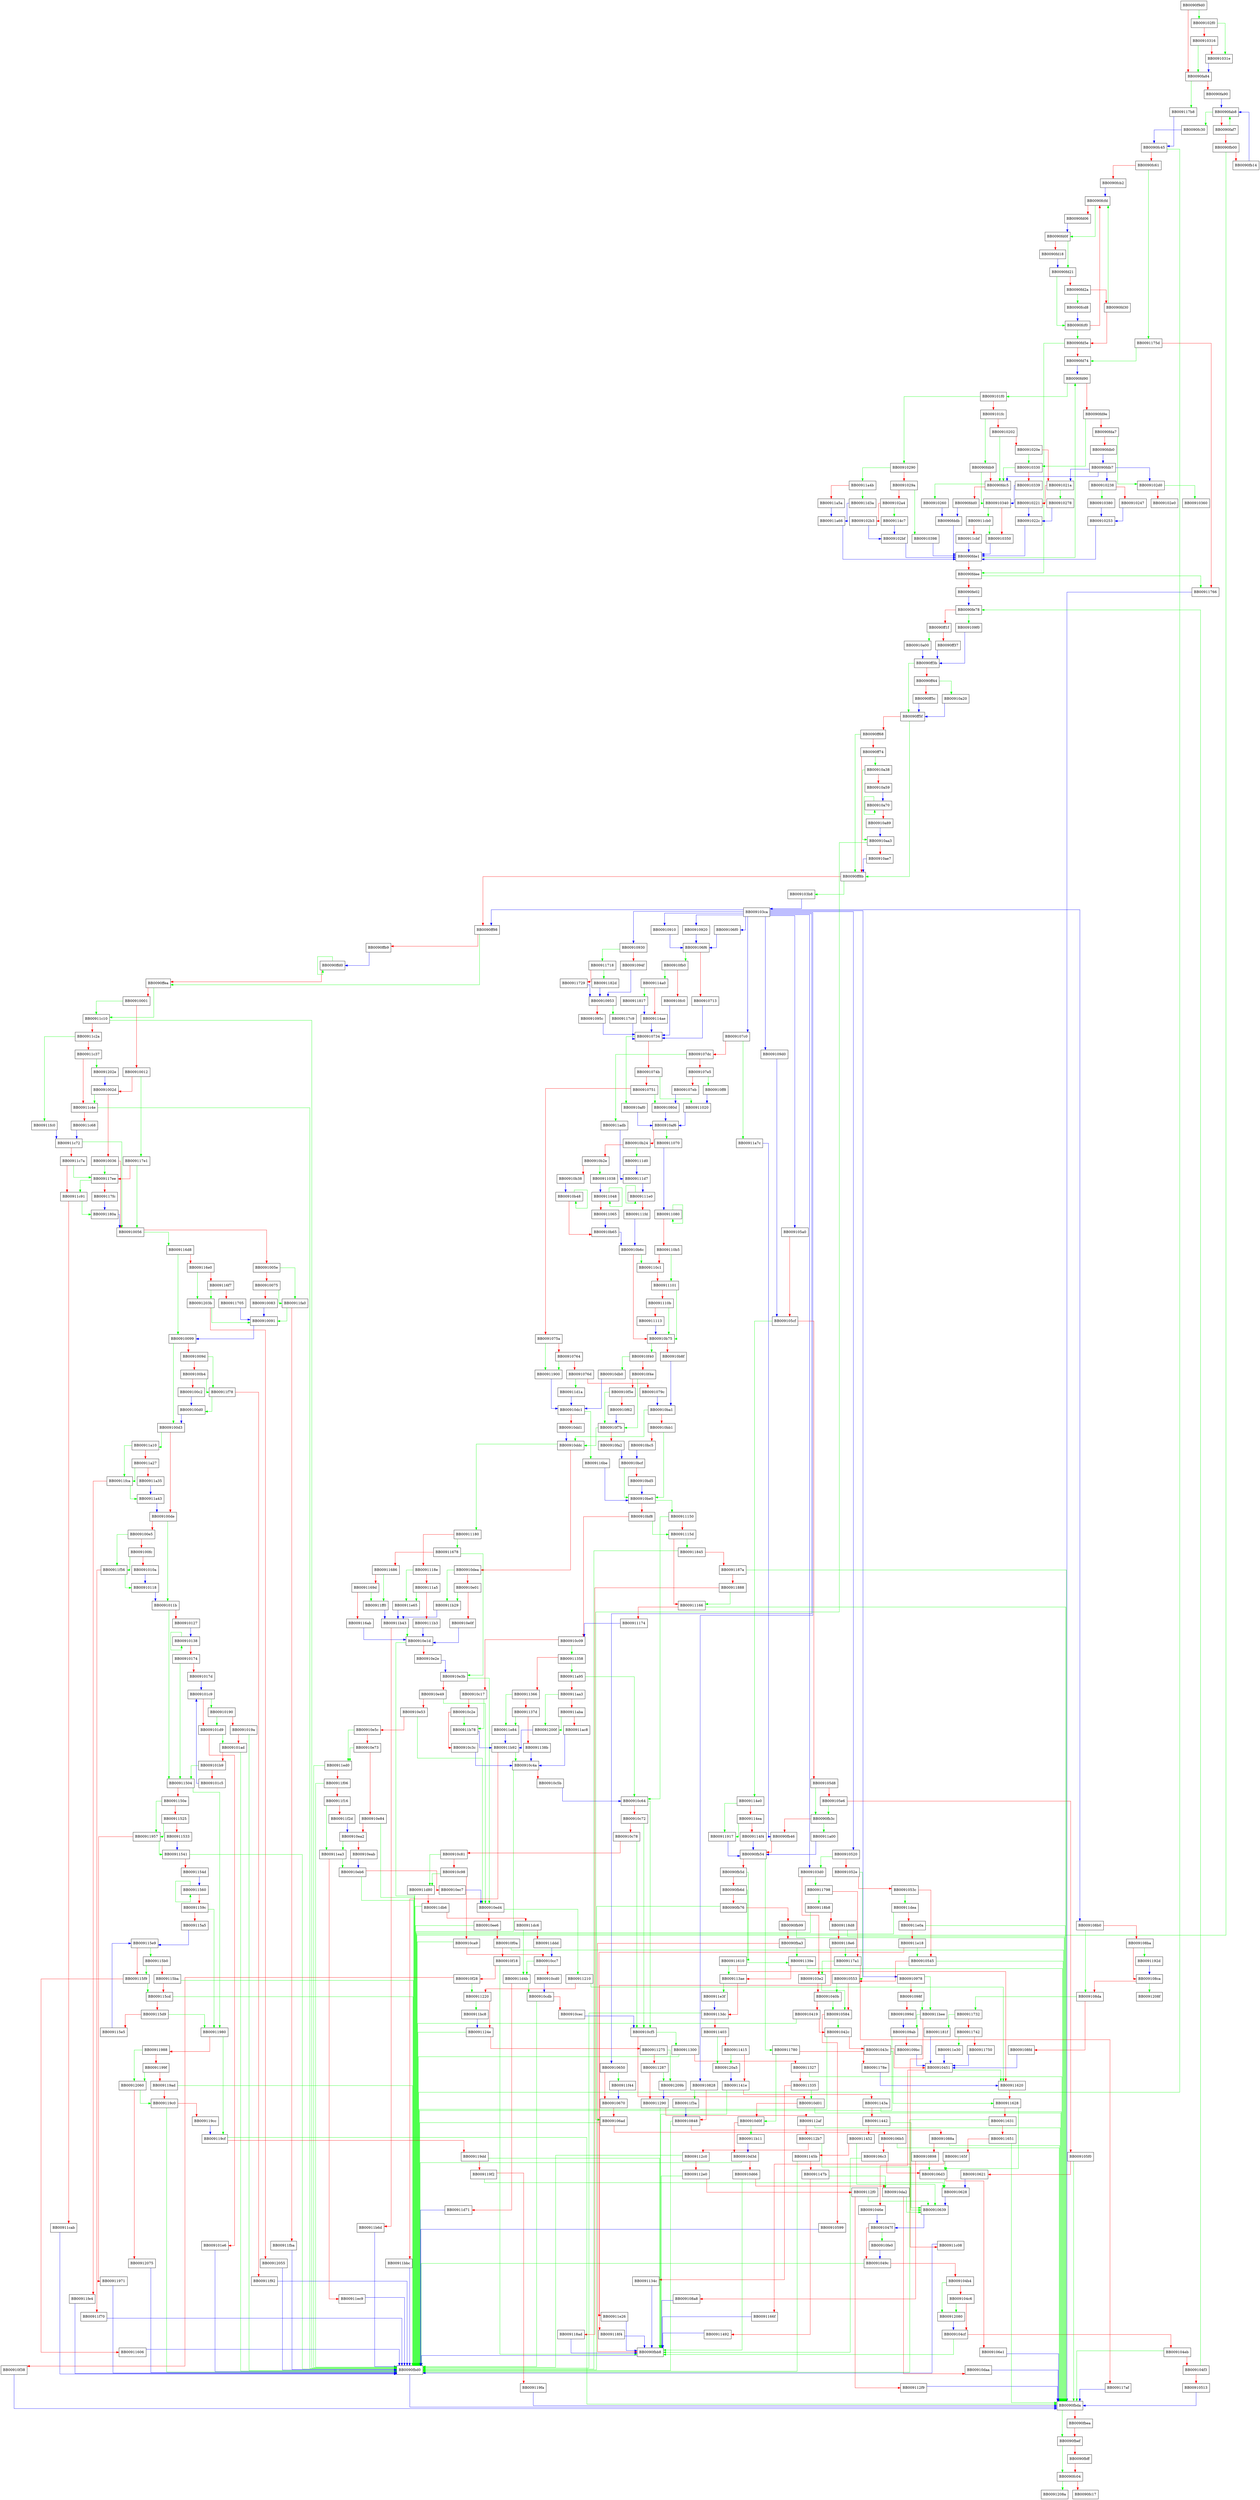 digraph printf_positional {
  node [shape="box"];
  graph [splines=ortho];
  BB0090f9d0 -> BB009102f0 [color="green"];
  BB0090f9d0 -> BB0090fa84 [color="red"];
  BB0090fa84 -> BB009117b8 [color="green"];
  BB0090fa84 -> BB0090fa90 [color="red"];
  BB0090fa90 -> BB0090fab8 [color="blue"];
  BB0090fab8 -> BB0090fc30 [color="green"];
  BB0090fab8 -> BB0090faf7 [color="red"];
  BB0090faf7 -> BB0090fab8 [color="green"];
  BB0090faf7 -> BB0090fb00 [color="red"];
  BB0090fb00 -> BB0090fbd0 [color="green"];
  BB0090fb00 -> BB0090fb14 [color="red"];
  BB0090fb14 -> BB0090fab8 [color="blue"];
  BB0090fb3c -> BB00911a00 [color="green"];
  BB0090fb3c -> BB0090fb46 [color="red"];
  BB0090fb46 -> BB0090fb54 [color="red"];
  BB0090fb54 -> BB00911780 [color="green"];
  BB0090fb54 -> BB0090fb5d [color="red"];
  BB0090fb5d -> BB00911610 [color="green"];
  BB0090fb5d -> BB0090fb6d [color="red"];
  BB0090fb6d -> BB0091139e [color="green"];
  BB0090fb6d -> BB0090fb76 [color="red"];
  BB0090fb76 -> BB0090fbd0 [color="green"];
  BB0090fb76 -> BB0090fb99 [color="red"];
  BB0090fb99 -> BB0090fbda [color="green"];
  BB0090fb99 -> BB0090fba3 [color="red"];
  BB0090fba3 -> BB0091139e [color="green"];
  BB0090fba3 -> BB0090fbb8 [color="red"];
  BB0090fbb8 -> BB0090fbd0 [color="blue"];
  BB0090fbd0 -> BB0090fbda [color="blue"];
  BB0090fbda -> BB0090fbef [color="green"];
  BB0090fbda -> BB0090fbea [color="red"];
  BB0090fbea -> BB0090fbef [color="red"];
  BB0090fbef -> BB0090fc04 [color="green"];
  BB0090fbef -> BB0090fbff [color="red"];
  BB0090fbff -> BB0090fc04 [color="red"];
  BB0090fc04 -> BB0091208a [color="green"];
  BB0090fc04 -> BB0090fc17 [color="red"];
  BB0090fc30 -> BB0090fc45 [color="blue"];
  BB0090fc45 -> BB0090fbd0 [color="green"];
  BB0090fc45 -> BB0090fc61 [color="red"];
  BB0090fc61 -> BB0091175d [color="green"];
  BB0090fc61 -> BB0090fcb2 [color="red"];
  BB0090fcb2 -> BB0090fcfd [color="blue"];
  BB0090fcd8 -> BB0090fcf0 [color="blue"];
  BB0090fcf0 -> BB0090fd5e [color="green"];
  BB0090fcf0 -> BB0090fcfd [color="red"];
  BB0090fcfd -> BB0090fd0f [color="green"];
  BB0090fcfd -> BB0090fd06 [color="red"];
  BB0090fd06 -> BB0090fd0f [color="blue"];
  BB0090fd0f -> BB0090fd21 [color="green"];
  BB0090fd0f -> BB0090fd18 [color="red"];
  BB0090fd18 -> BB0090fd21 [color="blue"];
  BB0090fd21 -> BB0090fcf0 [color="green"];
  BB0090fd21 -> BB0090fd2a [color="red"];
  BB0090fd2a -> BB0090fcd8 [color="green"];
  BB0090fd2a -> BB0090fd30 [color="red"];
  BB0090fd30 -> BB0090fcfd [color="green"];
  BB0090fd30 -> BB0090fd5e [color="red"];
  BB0090fd5e -> BB0090fdee [color="green"];
  BB0090fd5e -> BB0090fd74 [color="red"];
  BB0090fd74 -> BB0090fd90 [color="blue"];
  BB0090fd90 -> BB009101f0 [color="green"];
  BB0090fd90 -> BB0090fd9e [color="red"];
  BB0090fd9e -> BB00910330 [color="green"];
  BB0090fd9e -> BB0090fda7 [color="red"];
  BB0090fda7 -> BB009102d0 [color="green"];
  BB0090fda7 -> BB0090fdb0 [color="red"];
  BB0090fdb0 -> BB0090fdb7 [color="blue"];
  BB0090fdb7 -> BB0091021a [color="blue"];
  BB0090fdb7 -> BB0090fdc5 [color="blue"];
  BB0090fdb7 -> BB00910238 [color="blue"];
  BB0090fdb7 -> BB009102d0 [color="blue"];
  BB0090fdb9 -> BB00910340 [color="green"];
  BB0090fdb9 -> BB0090fdc5 [color="red"];
  BB0090fdc5 -> BB00910260 [color="green"];
  BB0090fdc5 -> BB0090fdd0 [color="red"];
  BB0090fdd0 -> BB0090fddb [color="blue"];
  BB0090fddb -> BB0090fde1 [color="blue"];
  BB0090fde1 -> BB0090fd90 [color="green"];
  BB0090fde1 -> BB0090fdee [color="red"];
  BB0090fdee -> BB00911766 [color="green"];
  BB0090fdee -> BB0090fe02 [color="red"];
  BB0090fe02 -> BB0090fe78 [color="blue"];
  BB0090fe78 -> BB009109f0 [color="green"];
  BB0090fe78 -> BB0090ff1f [color="red"];
  BB0090ff1f -> BB00910a00 [color="green"];
  BB0090ff1f -> BB0090ff37 [color="red"];
  BB0090ff37 -> BB0090ff3b [color="blue"];
  BB0090ff3b -> BB0090ff5f [color="green"];
  BB0090ff3b -> BB0090ff44 [color="red"];
  BB0090ff44 -> BB00910a20 [color="green"];
  BB0090ff44 -> BB0090ff5c [color="red"];
  BB0090ff5c -> BB0090ff5f [color="blue"];
  BB0090ff5f -> BB0090ff8b [color="green"];
  BB0090ff5f -> BB0090ff68 [color="red"];
  BB0090ff68 -> BB0090ff8b [color="green"];
  BB0090ff68 -> BB0090ff74 [color="red"];
  BB0090ff74 -> BB00910a38 [color="green"];
  BB0090ff74 -> BB0090ff8b [color="red"];
  BB0090ff8b -> BB009103b8 [color="green"];
  BB0090ff8b -> BB0090ff98 [color="red"];
  BB0090ff98 -> BB0090ffea [color="green"];
  BB0090ff98 -> BB0090ffb9 [color="red"];
  BB0090ffb9 -> BB0090ffd0 [color="blue"];
  BB0090ffd0 -> BB0090ffd0 [color="green"];
  BB0090ffd0 -> BB0090ffea [color="red"];
  BB0090ffea -> BB00911c10 [color="green"];
  BB0090ffea -> BB00910001 [color="red"];
  BB00910001 -> BB00911c10 [color="green"];
  BB00910001 -> BB00910012 [color="red"];
  BB00910012 -> BB009117e1 [color="green"];
  BB00910012 -> BB0091002d [color="red"];
  BB0091002d -> BB00911c4e [color="green"];
  BB0091002d -> BB00910036 [color="red"];
  BB00910036 -> BB009117ee [color="green"];
  BB00910036 -> BB00910056 [color="red"];
  BB00910056 -> BB009116d8 [color="green"];
  BB00910056 -> BB0091005e [color="red"];
  BB0091005e -> BB00911fa0 [color="green"];
  BB0091005e -> BB00910075 [color="red"];
  BB00910075 -> BB00911fa0 [color="green"];
  BB00910075 -> BB00910083 [color="red"];
  BB00910083 -> BB00910091 [color="blue"];
  BB00910091 -> BB00910099 [color="blue"];
  BB00910099 -> BB009100d3 [color="green"];
  BB00910099 -> BB0091009d [color="red"];
  BB0091009d -> BB00911f78 [color="green"];
  BB0091009d -> BB009100b4 [color="red"];
  BB009100b4 -> BB00911f78 [color="green"];
  BB009100b4 -> BB009100c2 [color="red"];
  BB009100c2 -> BB009100d0 [color="blue"];
  BB009100d0 -> BB009100d3 [color="blue"];
  BB009100d3 -> BB00911a10 [color="green"];
  BB009100d3 -> BB009100de [color="red"];
  BB009100de -> BB0091011b [color="green"];
  BB009100de -> BB009100e5 [color="red"];
  BB009100e5 -> BB00911f56 [color="green"];
  BB009100e5 -> BB009100fc [color="red"];
  BB009100fc -> BB00911f56 [color="green"];
  BB009100fc -> BB0091010a [color="red"];
  BB0091010a -> BB00910118 [color="blue"];
  BB00910118 -> BB0091011b [color="blue"];
  BB0091011b -> BB00911504 [color="green"];
  BB0091011b -> BB00910127 [color="red"];
  BB00910127 -> BB00910138 [color="blue"];
  BB00910138 -> BB00910138 [color="green"];
  BB00910138 -> BB00910174 [color="red"];
  BB00910174 -> BB00911504 [color="green"];
  BB00910174 -> BB0091017d [color="red"];
  BB0091017d -> BB009101c9 [color="blue"];
  BB00910190 -> BB009101d9 [color="green"];
  BB00910190 -> BB0091019a [color="red"];
  BB0091019a -> BB0090fbd0 [color="green"];
  BB0091019a -> BB009101ad [color="red"];
  BB009101ad -> BB0090fbd0 [color="green"];
  BB009101ad -> BB009101b9 [color="red"];
  BB009101b9 -> BB00911504 [color="green"];
  BB009101b9 -> BB009101c5 [color="red"];
  BB009101c5 -> BB009101c9 [color="blue"];
  BB009101c9 -> BB00910190 [color="green"];
  BB009101c9 -> BB009101d9 [color="red"];
  BB009101d9 -> BB009101ad [color="green"];
  BB009101d9 -> BB009101e6 [color="red"];
  BB009101e6 -> BB0090fbd0 [color="blue"];
  BB009101f0 -> BB00910290 [color="green"];
  BB009101f0 -> BB009101fc [color="red"];
  BB009101fc -> BB0090fdb9 [color="green"];
  BB009101fc -> BB00910202 [color="red"];
  BB00910202 -> BB0090fdc5 [color="green"];
  BB00910202 -> BB0091020e [color="red"];
  BB0091020e -> BB00910330 [color="green"];
  BB0091020e -> BB0091021a [color="red"];
  BB0091021a -> BB00910278 [color="green"];
  BB0091021a -> BB00910221 [color="red"];
  BB00910221 -> BB0091022c [color="blue"];
  BB0091022c -> BB0090fde1 [color="blue"];
  BB00910238 -> BB00910380 [color="green"];
  BB00910238 -> BB00910247 [color="red"];
  BB00910247 -> BB00910253 [color="blue"];
  BB00910253 -> BB0090fde1 [color="blue"];
  BB00910260 -> BB0090fddb [color="blue"];
  BB00910278 -> BB0091022c [color="blue"];
  BB00910290 -> BB00911a4b [color="green"];
  BB00910290 -> BB0091029a [color="red"];
  BB0091029a -> BB00910398 [color="green"];
  BB0091029a -> BB009102a4 [color="red"];
  BB009102a4 -> BB009114c7 [color="green"];
  BB009102a4 -> BB009102b3 [color="red"];
  BB009102b3 -> BB009102bf [color="blue"];
  BB009102bf -> BB0090fde1 [color="blue"];
  BB009102d0 -> BB00910360 [color="green"];
  BB009102d0 -> BB009102e0 [color="red"];
  BB009102f0 -> BB0091031e [color="green"];
  BB009102f0 -> BB00910316 [color="red"];
  BB00910316 -> BB0090fa84 [color="green"];
  BB00910316 -> BB0091031e [color="red"];
  BB0091031e -> BB0090fa84 [color="blue"];
  BB00910330 -> BB0090fdc5 [color="green"];
  BB00910330 -> BB00910339 [color="red"];
  BB00910339 -> BB00910340 [color="blue"];
  BB00910340 -> BB00911cb0 [color="green"];
  BB00910340 -> BB00910350 [color="red"];
  BB00910350 -> BB0090fde1 [color="blue"];
  BB00910380 -> BB00910253 [color="blue"];
  BB00910398 -> BB0090fde1 [color="blue"];
  BB009103b8 -> BB009103ca [color="blue"];
  BB009103ca -> BB0090ff98 [color="blue"];
  BB009103ca -> BB00910978 [color="blue"];
  BB009103ca -> BB00910828 [color="blue"];
  BB009103ca -> BB009103d0 [color="blue"];
  BB009103ca -> BB00910650 [color="blue"];
  BB009103ca -> BB009109d0 [color="blue"];
  BB009103ca -> BB009106f0 [color="blue"];
  BB009103ca -> BB00910520 [color="blue"];
  BB009103ca -> BB00910930 [color="blue"];
  BB009103ca -> BB009105a0 [color="blue"];
  BB009103ca -> BB009108b0 [color="blue"];
  BB009103ca -> BB00910910 [color="blue"];
  BB009103ca -> BB009107c0 [color="blue"];
  BB009103ca -> BB00910920 [color="blue"];
  BB009103d0 -> BB00911798 [color="green"];
  BB009103d0 -> BB009103e2 [color="red"];
  BB009103e2 -> BB00910584 [color="green"];
  BB009103e2 -> BB0091040b [color="red"];
  BB0091040b -> BB00910584 [color="green"];
  BB0091040b -> BB00910419 [color="red"];
  BB00910419 -> BB0090fbd0 [color="green"];
  BB00910419 -> BB0091042c [color="red"];
  BB0091042c -> BB0090fbd0 [color="green"];
  BB0091042c -> BB0091043c [color="red"];
  BB0091043c -> BB00911628 [color="green"];
  BB0091043c -> BB00910451 [color="red"];
  BB00910451 -> BB00911620 [color="green"];
  BB00910451 -> BB0091046e [color="red"];
  BB0091046e -> BB0091047f [color="blue"];
  BB0091047f -> BB00910fe0 [color="green"];
  BB0091047f -> BB0091049c [color="red"];
  BB0091049c -> BB0090fbd0 [color="green"];
  BB0091049c -> BB009104b4 [color="red"];
  BB009104b4 -> BB00912080 [color="green"];
  BB009104b4 -> BB009104c6 [color="red"];
  BB009104c6 -> BB00912080 [color="green"];
  BB009104c6 -> BB009104cf [color="red"];
  BB009104cf -> BB0090fbb8 [color="green"];
  BB009104cf -> BB009104eb [color="red"];
  BB009104eb -> BB0090fbda [color="green"];
  BB009104eb -> BB009104f3 [color="red"];
  BB009104f3 -> BB0090fe78 [color="green"];
  BB009104f3 -> BB00910513 [color="red"];
  BB00910513 -> BB0090fbda [color="blue"];
  BB00910520 -> BB009103d0 [color="green"];
  BB00910520 -> BB0091052e [color="red"];
  BB0091052e -> BB00910553 [color="green"];
  BB0091052e -> BB0091053c [color="red"];
  BB0091053c -> BB00911dea [color="green"];
  BB0091053c -> BB00910545 [color="red"];
  BB00910545 -> BB0090fbda [color="green"];
  BB00910545 -> BB00910553 [color="red"];
  BB00910553 -> BB0091040b [color="green"];
  BB00910553 -> BB00910584 [color="red"];
  BB00910584 -> BB0091042c [color="green"];
  BB00910584 -> BB00910599 [color="red"];
  BB00910599 -> BB0090fbd0 [color="blue"];
  BB009105a0 -> BB009105cf [color="red"];
  BB009105cf -> BB009114e0 [color="green"];
  BB009105cf -> BB009105d8 [color="red"];
  BB009105d8 -> BB0090fb3c [color="green"];
  BB009105d8 -> BB009105e6 [color="red"];
  BB009105e6 -> BB0090fb3c [color="green"];
  BB009105e6 -> BB009105f0 [color="red"];
  BB009105f0 -> BB0090fbda [color="green"];
  BB009105f0 -> BB00910621 [color="red"];
  BB00910621 -> BB00910628 [color="blue"];
  BB00910628 -> BB00910639 [color="blue"];
  BB00910639 -> BB0091047f [color="blue"];
  BB00910650 -> BB00911f44 [color="green"];
  BB00910650 -> BB00910670 [color="red"];
  BB00910670 -> BB009106ad [color="red"];
  BB009106ad -> BB0090fbd0 [color="green"];
  BB009106ad -> BB009106b5 [color="red"];
  BB009106b5 -> BB0090fbda [color="green"];
  BB009106b5 -> BB009106c3 [color="red"];
  BB009106c3 -> BB0090fbb8 [color="green"];
  BB009106c3 -> BB009106d3 [color="red"];
  BB009106d3 -> BB00910628 [color="green"];
  BB009106d3 -> BB009106e1 [color="red"];
  BB009106e1 -> BB0090fbda [color="blue"];
  BB009106f0 -> BB009106f6 [color="blue"];
  BB009106f6 -> BB00910fb0 [color="green"];
  BB009106f6 -> BB00910713 [color="red"];
  BB00910713 -> BB00910734 [color="blue"];
  BB00910734 -> BB00910af0 [color="green"];
  BB00910734 -> BB0091074b [color="red"];
  BB0091074b -> BB00911020 [color="green"];
  BB0091074b -> BB00910751 [color="red"];
  BB00910751 -> BB0091080d [color="green"];
  BB00910751 -> BB0091075a [color="red"];
  BB0091075a -> BB00911900 [color="green"];
  BB0091075a -> BB00910764 [color="red"];
  BB00910764 -> BB00911900 [color="green"];
  BB00910764 -> BB0091076d [color="red"];
  BB0091076d -> BB00911d1a [color="green"];
  BB0091076d -> BB0091079c [color="red"];
  BB0091079c -> BB00910ba1 [color="blue"];
  BB009107c0 -> BB00911a7c [color="green"];
  BB009107c0 -> BB009107dc [color="red"];
  BB009107dc -> BB00911adb [color="green"];
  BB009107dc -> BB009107e5 [color="red"];
  BB009107e5 -> BB00910ff8 [color="green"];
  BB009107e5 -> BB009107eb [color="red"];
  BB009107eb -> BB0091080d [color="blue"];
  BB0091080d -> BB00910af6 [color="blue"];
  BB00910828 -> BB00911f3a [color="green"];
  BB00910828 -> BB00910848 [color="red"];
  BB00910848 -> BB0090fbd0 [color="green"];
  BB00910848 -> BB0091088a [color="red"];
  BB0091088a -> BB0090fbda [color="green"];
  BB0091088a -> BB00910898 [color="red"];
  BB00910898 -> BB009106d3 [color="green"];
  BB00910898 -> BB009108a8 [color="red"];
  BB009108a8 -> BB0090fbb8 [color="blue"];
  BB009108b0 -> BB009108da [color="green"];
  BB009108b0 -> BB009108ba [color="red"];
  BB009108ba -> BB0091192d [color="green"];
  BB009108ba -> BB009108ca [color="red"];
  BB009108ca -> BB0091208f [color="green"];
  BB009108ca -> BB009108da [color="red"];
  BB009108da -> BB00911732 [color="green"];
  BB009108da -> BB009108fd [color="red"];
  BB009108fd -> BB00910451 [color="blue"];
  BB00910910 -> BB009106f6 [color="blue"];
  BB00910920 -> BB009106f6 [color="blue"];
  BB00910930 -> BB00911718 [color="green"];
  BB00910930 -> BB0091094f [color="red"];
  BB0091094f -> BB00910953 [color="blue"];
  BB00910953 -> BB009117c9 [color="green"];
  BB00910953 -> BB0091095c [color="red"];
  BB0091095c -> BB00910734 [color="blue"];
  BB00910978 -> BB00911bee [color="green"];
  BB00910978 -> BB0091098f [color="red"];
  BB0091098f -> BB00911bee [color="green"];
  BB0091098f -> BB0091099d [color="red"];
  BB0091099d -> BB009109ab [color="blue"];
  BB009109ab -> BB0090fbd0 [color="green"];
  BB009109ab -> BB009109bc [color="red"];
  BB009109bc -> BB00910451 [color="blue"];
  BB009109d0 -> BB009105cf [color="blue"];
  BB009109f0 -> BB0090ff3b [color="blue"];
  BB00910a00 -> BB0090ff3b [color="blue"];
  BB00910a20 -> BB0090ff5f [color="blue"];
  BB00910a38 -> BB00910aa3 [color="green"];
  BB00910a38 -> BB00910a59 [color="red"];
  BB00910a59 -> BB00910a70 [color="blue"];
  BB00910a70 -> BB00910a70 [color="green"];
  BB00910a70 -> BB00910a89 [color="red"];
  BB00910a89 -> BB00910aa3 [color="blue"];
  BB00910aa3 -> BB009106ad [color="green"];
  BB00910aa3 -> BB00910ae7 [color="red"];
  BB00910ae7 -> BB0090ff8b [color="blue"];
  BB00910af0 -> BB00910af6 [color="blue"];
  BB00910af6 -> BB00911070 [color="green"];
  BB00910af6 -> BB00910b24 [color="red"];
  BB00910b24 -> BB009111d0 [color="green"];
  BB00910b24 -> BB00910b2e [color="red"];
  BB00910b2e -> BB00911038 [color="green"];
  BB00910b2e -> BB00910b38 [color="red"];
  BB00910b38 -> BB00910b48 [color="blue"];
  BB00910b48 -> BB00910b48 [color="green"];
  BB00910b48 -> BB00910b65 [color="red"];
  BB00910b65 -> BB00910b6c [color="blue"];
  BB00910b6c -> BB009110c1 [color="green"];
  BB00910b6c -> BB00910b75 [color="red"];
  BB00910b75 -> BB00910f40 [color="green"];
  BB00910b75 -> BB00910b8f [color="red"];
  BB00910b8f -> BB00910ba1 [color="blue"];
  BB00910ba1 -> BB00910ddc [color="green"];
  BB00910ba1 -> BB00910bb1 [color="red"];
  BB00910bb1 -> BB00910be0 [color="green"];
  BB00910bb1 -> BB00910bc5 [color="red"];
  BB00910bc5 -> BB00910bcf [color="blue"];
  BB00910bcf -> BB00910be0 [color="green"];
  BB00910bcf -> BB00910bd5 [color="red"];
  BB00910bd5 -> BB00910be0 [color="blue"];
  BB00910be0 -> BB00911150 [color="green"];
  BB00910be0 -> BB00910bf8 [color="red"];
  BB00910bf8 -> BB0091115d [color="green"];
  BB00910bf8 -> BB00910c09 [color="red"];
  BB00910c09 -> BB00911358 [color="green"];
  BB00910c09 -> BB00910c17 [color="red"];
  BB00910c17 -> BB00911b78 [color="green"];
  BB00910c17 -> BB00910c2e [color="red"];
  BB00910c2e -> BB00911b78 [color="green"];
  BB00910c2e -> BB00910c3c [color="red"];
  BB00910c3c -> BB00910c4a [color="blue"];
  BB00910c4a -> BB0090fbd0 [color="green"];
  BB00910c4a -> BB00910c5b [color="red"];
  BB00910c5b -> BB00910c64 [color="blue"];
  BB00910c64 -> BB00910cf5 [color="green"];
  BB00910c64 -> BB00910c72 [color="red"];
  BB00910c72 -> BB00910cf5 [color="green"];
  BB00910c72 -> BB00910c78 [color="red"];
  BB00910c78 -> BB00910cf5 [color="green"];
  BB00910c78 -> BB00910c81 [color="red"];
  BB00910c81 -> BB00911d80 [color="green"];
  BB00910c81 -> BB00910c98 [color="red"];
  BB00910c98 -> BB00911d80 [color="green"];
  BB00910c98 -> BB00910ca9 [color="red"];
  BB00910ca9 -> BB0090fbd0 [color="green"];
  BB00910ca9 -> BB00910cc7 [color="red"];
  BB00910cc7 -> BB00911d4b [color="green"];
  BB00910cc7 -> BB00910cd0 [color="red"];
  BB00910cd0 -> BB00910cdb [color="blue"];
  BB00910cdb -> BB0090fbd0 [color="green"];
  BB00910cdb -> BB00910cec [color="red"];
  BB00910cec -> BB00910cf5 [color="blue"];
  BB00910cf5 -> BB00911300 [color="green"];
  BB00910cf5 -> BB00910d01 [color="red"];
  BB00910d01 -> BB0090fbda [color="green"];
  BB00910d01 -> BB00910d0f [color="red"];
  BB00910d0f -> BB00911b11 [color="green"];
  BB00910d0f -> BB00910d3d [color="red"];
  BB00910d3d -> BB0090fbd0 [color="green"];
  BB00910d3d -> BB00910d66 [color="red"];
  BB00910d66 -> BB0090fbb8 [color="green"];
  BB00910d66 -> BB00910da2 [color="red"];
  BB00910da2 -> BB00910639 [color="green"];
  BB00910da2 -> BB00910daa [color="red"];
  BB00910daa -> BB0090fbda [color="blue"];
  BB00910db0 -> BB00910dc1 [color="blue"];
  BB00910dc1 -> BB009116be [color="green"];
  BB00910dc1 -> BB00910dd1 [color="red"];
  BB00910dd1 -> BB00910ddc [color="blue"];
  BB00910ddc -> BB00911180 [color="green"];
  BB00910ddc -> BB00910dea [color="red"];
  BB00910dea -> BB00911b29 [color="green"];
  BB00910dea -> BB00910e01 [color="red"];
  BB00910e01 -> BB00911b29 [color="green"];
  BB00910e01 -> BB00910e0f [color="red"];
  BB00910e0f -> BB00910e1d [color="blue"];
  BB00910e1d -> BB0090fbd0 [color="green"];
  BB00910e1d -> BB00910e2e [color="red"];
  BB00910e2e -> BB00910e3b [color="blue"];
  BB00910e3b -> BB00910ed4 [color="green"];
  BB00910e3b -> BB00910e49 [color="red"];
  BB00910e49 -> BB00910ed4 [color="green"];
  BB00910e49 -> BB00910e53 [color="red"];
  BB00910e53 -> BB00910ed4 [color="green"];
  BB00910e53 -> BB00910e5c [color="red"];
  BB00910e5c -> BB00911ed0 [color="green"];
  BB00910e5c -> BB00910e73 [color="red"];
  BB00910e73 -> BB00911ed0 [color="green"];
  BB00910e73 -> BB00910e84 [color="red"];
  BB00910e84 -> BB0090fbd0 [color="green"];
  BB00910e84 -> BB00910ea2 [color="red"];
  BB00910ea2 -> BB00911ea3 [color="green"];
  BB00910ea2 -> BB00910eab [color="red"];
  BB00910eab -> BB00910eb6 [color="blue"];
  BB00910eb6 -> BB0090fbd0 [color="green"];
  BB00910eb6 -> BB00910ec7 [color="red"];
  BB00910ec7 -> BB00910ed4 [color="blue"];
  BB00910ed4 -> BB00911210 [color="green"];
  BB00910ed4 -> BB00910ee6 [color="red"];
  BB00910ee6 -> BB0090fbd0 [color="green"];
  BB00910ee6 -> BB00910f0a [color="red"];
  BB00910f0a -> BB0090fbda [color="green"];
  BB00910f0a -> BB00910f18 [color="red"];
  BB00910f18 -> BB0090fbb8 [color="green"];
  BB00910f18 -> BB00910f28 [color="red"];
  BB00910f28 -> BB00911220 [color="green"];
  BB00910f28 -> BB00910f38 [color="red"];
  BB00910f38 -> BB0090fbda [color="blue"];
  BB00910f40 -> BB00910db0 [color="green"];
  BB00910f40 -> BB00910f4e [color="red"];
  BB00910f4e -> BB00910f7b [color="green"];
  BB00910f4e -> BB00910f5e [color="red"];
  BB00910f5e -> BB00910f7b [color="green"];
  BB00910f5e -> BB00910f62 [color="red"];
  BB00910f62 -> BB00910f7b [color="blue"];
  BB00910f7b -> BB00910ddc [color="green"];
  BB00910f7b -> BB00910fa2 [color="red"];
  BB00910fa2 -> BB00910bcf [color="blue"];
  BB00910fb0 -> BB009114a0 [color="green"];
  BB00910fb0 -> BB00910fc0 [color="red"];
  BB00910fc0 -> BB00910734 [color="blue"];
  BB00910fe0 -> BB0091049c [color="blue"];
  BB00910ff8 -> BB00911020 [color="blue"];
  BB00911020 -> BB00910af6 [color="blue"];
  BB00911038 -> BB00911048 [color="blue"];
  BB00911048 -> BB00911048 [color="green"];
  BB00911048 -> BB00911065 [color="red"];
  BB00911065 -> BB00910b65 [color="blue"];
  BB00911070 -> BB00911080 [color="blue"];
  BB00911080 -> BB00911080 [color="green"];
  BB00911080 -> BB009110b5 [color="red"];
  BB009110b5 -> BB00911101 [color="green"];
  BB009110b5 -> BB009110c1 [color="red"];
  BB009110c1 -> BB00911101 [color="red"];
  BB00911101 -> BB00910b75 [color="green"];
  BB00911101 -> BB0091110b [color="red"];
  BB0091110b -> BB00910b75 [color="green"];
  BB0091110b -> BB00911113 [color="red"];
  BB00911113 -> BB00910b75 [color="blue"];
  BB00911150 -> BB00910c64 [color="green"];
  BB00911150 -> BB0091115d [color="red"];
  BB0091115d -> BB00911845 [color="green"];
  BB0091115d -> BB00911166 [color="red"];
  BB00911166 -> BB0090fbda [color="green"];
  BB00911166 -> BB00911174 [color="red"];
  BB00911174 -> BB00910c09 [color="blue"];
  BB00911180 -> BB00911678 [color="green"];
  BB00911180 -> BB0091118e [color="red"];
  BB0091118e -> BB00911e65 [color="green"];
  BB0091118e -> BB009111a5 [color="red"];
  BB009111a5 -> BB00911e65 [color="green"];
  BB009111a5 -> BB009111b3 [color="red"];
  BB009111b3 -> BB00910e1d [color="blue"];
  BB009111d0 -> BB009111d7 [color="blue"];
  BB009111d7 -> BB009111e0 [color="blue"];
  BB009111e0 -> BB009111e0 [color="green"];
  BB009111e0 -> BB009111fd [color="red"];
  BB009111fd -> BB00910b6c [color="blue"];
  BB00911210 -> BB00911620 [color="green"];
  BB00911210 -> BB00911220 [color="red"];
  BB00911220 -> BB00911bc8 [color="green"];
  BB00911220 -> BB0091124e [color="red"];
  BB0091124e -> BB0090fbd0 [color="green"];
  BB0091124e -> BB00911275 [color="red"];
  BB00911275 -> BB0091209b [color="green"];
  BB00911275 -> BB00911287 [color="red"];
  BB00911287 -> BB0091209b [color="green"];
  BB00911287 -> BB00911290 [color="red"];
  BB00911290 -> BB0090fbb8 [color="green"];
  BB00911290 -> BB009112af [color="red"];
  BB009112af -> BB0090fbda [color="green"];
  BB009112af -> BB009112b7 [color="red"];
  BB009112b7 -> BB00910639 [color="green"];
  BB009112b7 -> BB009112c0 [color="red"];
  BB009112c0 -> BB0090fbd0 [color="green"];
  BB009112c0 -> BB009112e0 [color="red"];
  BB009112e0 -> BB0090fbb8 [color="green"];
  BB009112e0 -> BB009112f0 [color="red"];
  BB009112f0 -> BB00910639 [color="green"];
  BB009112f0 -> BB009112f9 [color="red"];
  BB009112f9 -> BB0090fbda [color="blue"];
  BB00911300 -> BB0090fbd0 [color="green"];
  BB00911300 -> BB00911327 [color="red"];
  BB00911327 -> BB0090fbda [color="green"];
  BB00911327 -> BB00911335 [color="red"];
  BB00911335 -> BB00910d01 [color="green"];
  BB00911335 -> BB0091134c [color="red"];
  BB0091134c -> BB0090fbb8 [color="blue"];
  BB00911358 -> BB00911a95 [color="green"];
  BB00911358 -> BB00911366 [color="red"];
  BB00911366 -> BB00911e84 [color="green"];
  BB00911366 -> BB0091137d [color="red"];
  BB0091137d -> BB00911e84 [color="green"];
  BB0091137d -> BB0091138b [color="red"];
  BB0091138b -> BB00910c4a [color="blue"];
  BB0091139e -> BB0090fbda [color="green"];
  BB0091139e -> BB009113ae [color="red"];
  BB009113ae -> BB00911e3f [color="green"];
  BB009113ae -> BB009113dc [color="red"];
  BB009113dc -> BB0090fbd0 [color="green"];
  BB009113dc -> BB00911403 [color="red"];
  BB00911403 -> BB009120a5 [color="green"];
  BB00911403 -> BB00911415 [color="red"];
  BB00911415 -> BB009120a5 [color="green"];
  BB00911415 -> BB0091141e [color="red"];
  BB0091141e -> BB0090fbb8 [color="green"];
  BB0091141e -> BB0091143a [color="red"];
  BB0091143a -> BB0090fbda [color="green"];
  BB0091143a -> BB00911442 [color="red"];
  BB00911442 -> BB00910639 [color="green"];
  BB00911442 -> BB00911452 [color="red"];
  BB00911452 -> BB00910639 [color="green"];
  BB00911452 -> BB0091145b [color="red"];
  BB0091145b -> BB0090fbd0 [color="green"];
  BB0091145b -> BB0091147b [color="red"];
  BB0091147b -> BB00910da2 [color="green"];
  BB0091147b -> BB00911492 [color="red"];
  BB00911492 -> BB0090fbb8 [color="blue"];
  BB009114a0 -> BB00911817 [color="green"];
  BB009114a0 -> BB009114ae [color="red"];
  BB009114ae -> BB00910734 [color="blue"];
  BB009114c7 -> BB009102bf [color="blue"];
  BB009114e0 -> BB00911917 [color="green"];
  BB009114e0 -> BB009114ea [color="red"];
  BB009114ea -> BB00911917 [color="green"];
  BB009114ea -> BB009114f4 [color="red"];
  BB009114f4 -> BB0090fb54 [color="blue"];
  BB00911504 -> BB00911980 [color="green"];
  BB00911504 -> BB0091150e [color="red"];
  BB0091150e -> BB00911957 [color="green"];
  BB0091150e -> BB00911525 [color="red"];
  BB00911525 -> BB00911957 [color="green"];
  BB00911525 -> BB00911533 [color="red"];
  BB00911533 -> BB00911541 [color="blue"];
  BB00911541 -> BB0090fbd0 [color="green"];
  BB00911541 -> BB0091154d [color="red"];
  BB0091154d -> BB00911560 [color="blue"];
  BB00911560 -> BB00911560 [color="green"];
  BB00911560 -> BB0091159c [color="red"];
  BB0091159c -> BB00911980 [color="green"];
  BB0091159c -> BB009115a5 [color="red"];
  BB009115a5 -> BB009115e9 [color="blue"];
  BB009115b0 -> BB009115f9 [color="green"];
  BB009115b0 -> BB009115ba [color="red"];
  BB009115ba -> BB0090fbd0 [color="green"];
  BB009115ba -> BB009115cd [color="red"];
  BB009115cd -> BB0090fbd0 [color="green"];
  BB009115cd -> BB009115d9 [color="red"];
  BB009115d9 -> BB00911980 [color="green"];
  BB009115d9 -> BB009115e5 [color="red"];
  BB009115e5 -> BB009115e9 [color="blue"];
  BB009115e9 -> BB009115b0 [color="green"];
  BB009115e9 -> BB009115f9 [color="red"];
  BB009115f9 -> BB009115cd [color="green"];
  BB009115f9 -> BB00911606 [color="red"];
  BB00911606 -> BB0090fbd0 [color="blue"];
  BB00911610 -> BB009113ae [color="green"];
  BB00911610 -> BB00911620 [color="red"];
  BB00911620 -> BB00911628 [color="red"];
  BB00911628 -> BB009106d3 [color="green"];
  BB00911628 -> BB00911631 [color="red"];
  BB00911631 -> BB0090fbd0 [color="green"];
  BB00911631 -> BB00911651 [color="red"];
  BB00911651 -> BB0090fbda [color="green"];
  BB00911651 -> BB0091165f [color="red"];
  BB0091165f -> BB009106d3 [color="green"];
  BB0091165f -> BB0091166f [color="red"];
  BB0091166f -> BB0090fbb8 [color="blue"];
  BB00911678 -> BB00910e3b [color="green"];
  BB00911678 -> BB00911686 [color="red"];
  BB00911686 -> BB00911ff0 [color="green"];
  BB00911686 -> BB0091169d [color="red"];
  BB0091169d -> BB00911ff0 [color="green"];
  BB0091169d -> BB009116ab [color="red"];
  BB009116ab -> BB00910e1d [color="blue"];
  BB009116be -> BB00910be0 [color="blue"];
  BB009116d8 -> BB00910099 [color="green"];
  BB009116d8 -> BB009116e0 [color="red"];
  BB009116e0 -> BB0091203b [color="green"];
  BB009116e0 -> BB009116f7 [color="red"];
  BB009116f7 -> BB0091203b [color="green"];
  BB009116f7 -> BB00911705 [color="red"];
  BB00911705 -> BB00910091 [color="blue"];
  BB00911718 -> BB0091182d [color="green"];
  BB00911718 -> BB00911729 [color="red"];
  BB00911729 -> BB00910953 [color="blue"];
  BB00911732 -> BB0091181f [color="green"];
  BB00911732 -> BB00911742 [color="red"];
  BB00911742 -> BB00911e30 [color="green"];
  BB00911742 -> BB00911750 [color="red"];
  BB00911750 -> BB00910451 [color="blue"];
  BB0091175d -> BB0090fd74 [color="green"];
  BB0091175d -> BB00911766 [color="red"];
  BB00911766 -> BB0090fbda [color="blue"];
  BB00911780 -> BB00910d0f [color="green"];
  BB00911780 -> BB0091178e [color="red"];
  BB0091178e -> BB00911620 [color="blue"];
  BB00911798 -> BB009118b8 [color="green"];
  BB00911798 -> BB009117a1 [color="red"];
  BB009117a1 -> BB009103e2 [color="green"];
  BB009117a1 -> BB009117af [color="red"];
  BB009117af -> BB0090fbda [color="blue"];
  BB009117b8 -> BB0090fc45 [color="blue"];
  BB009117c9 -> BB00910734 [color="blue"];
  BB009117e1 -> BB00910056 [color="green"];
  BB009117e1 -> BB009117ee [color="red"];
  BB009117ee -> BB00911c91 [color="green"];
  BB009117ee -> BB009117fc [color="red"];
  BB009117fc -> BB0091180a [color="blue"];
  BB0091180a -> BB00910056 [color="blue"];
  BB00911817 -> BB009114ae [color="blue"];
  BB0091181f -> BB00910451 [color="blue"];
  BB0091182d -> BB00910953 [color="blue"];
  BB00911845 -> BB0090fbd0 [color="green"];
  BB00911845 -> BB0091187a [color="red"];
  BB0091187a -> BB0090fbda [color="green"];
  BB0091187a -> BB00911888 [color="red"];
  BB00911888 -> BB00911166 [color="green"];
  BB00911888 -> BB009118ad [color="red"];
  BB009118ad -> BB0090fbb8 [color="blue"];
  BB009118b8 -> BB0090fbd0 [color="green"];
  BB009118b8 -> BB009118d8 [color="red"];
  BB009118d8 -> BB0090fbda [color="green"];
  BB009118d8 -> BB009118e6 [color="red"];
  BB009118e6 -> BB009117a1 [color="green"];
  BB009118e6 -> BB009118f4 [color="red"];
  BB009118f4 -> BB0090fbb8 [color="blue"];
  BB00911900 -> BB00910dc1 [color="blue"];
  BB00911917 -> BB0090fb54 [color="blue"];
  BB0091192d -> BB009108ca [color="blue"];
  BB00911957 -> BB00911541 [color="green"];
  BB00911957 -> BB00911971 [color="red"];
  BB00911971 -> BB0090fbd0 [color="blue"];
  BB00911980 -> BB009119cf [color="green"];
  BB00911980 -> BB00911988 [color="red"];
  BB00911988 -> BB00912060 [color="green"];
  BB00911988 -> BB0091199f [color="red"];
  BB0091199f -> BB00912060 [color="green"];
  BB0091199f -> BB009119ad [color="red"];
  BB009119ad -> BB0090fbd0 [color="green"];
  BB009119ad -> BB009119c0 [color="red"];
  BB009119c0 -> BB0090fbd0 [color="green"];
  BB009119c0 -> BB009119cc [color="red"];
  BB009119cc -> BB009119cf [color="blue"];
  BB009119cf -> BB0090fbda [color="green"];
  BB009119cf -> BB009119dd [color="red"];
  BB009119dd -> BB0090fbb8 [color="green"];
  BB009119dd -> BB009119f2 [color="red"];
  BB009119f2 -> BB00910628 [color="green"];
  BB009119f2 -> BB009119fa [color="red"];
  BB009119fa -> BB0090fbda [color="blue"];
  BB00911a00 -> BB0090fb54 [color="blue"];
  BB00911a10 -> BB00911fca [color="green"];
  BB00911a10 -> BB00911a27 [color="red"];
  BB00911a27 -> BB00911fca [color="green"];
  BB00911a27 -> BB00911a35 [color="red"];
  BB00911a35 -> BB00911a43 [color="blue"];
  BB00911a43 -> BB009100de [color="blue"];
  BB00911a4b -> BB00911d3a [color="green"];
  BB00911a4b -> BB00911a5a [color="red"];
  BB00911a5a -> BB00911a66 [color="blue"];
  BB00911a66 -> BB0090fde1 [color="blue"];
  BB00911a7c -> BB0090fb46 [color="blue"];
  BB00911a95 -> BB00910c64 [color="green"];
  BB00911a95 -> BB00911aa3 [color="red"];
  BB00911aa3 -> BB0091200f [color="green"];
  BB00911aa3 -> BB00911aba [color="red"];
  BB00911aba -> BB0091200f [color="green"];
  BB00911aba -> BB00911ac8 [color="red"];
  BB00911ac8 -> BB00910c4a [color="blue"];
  BB00911adb -> BB009111d7 [color="blue"];
  BB00911b11 -> BB00910d3d [color="blue"];
  BB00911b29 -> BB00911b43 [color="blue"];
  BB00911b43 -> BB00910e1d [color="green"];
  BB00911b43 -> BB00911b6d [color="red"];
  BB00911b6d -> BB0090fbd0 [color="blue"];
  BB00911b78 -> BB00911b92 [color="blue"];
  BB00911b92 -> BB00910c4a [color="green"];
  BB00911b92 -> BB00911bbc [color="red"];
  BB00911bbc -> BB0090fbd0 [color="blue"];
  BB00911bc8 -> BB0091124e [color="blue"];
  BB00911bee -> BB009109ab [color="green"];
  BB00911bee -> BB00911c08 [color="red"];
  BB00911c08 -> BB0090fbd0 [color="blue"];
  BB00911c10 -> BB0090fbd0 [color="green"];
  BB00911c10 -> BB00911c2a [color="red"];
  BB00911c2a -> BB00911fc0 [color="green"];
  BB00911c2a -> BB00911c37 [color="red"];
  BB00911c37 -> BB0091202e [color="green"];
  BB00911c37 -> BB00911c4e [color="red"];
  BB00911c4e -> BB0090fbd0 [color="green"];
  BB00911c4e -> BB00911c68 [color="red"];
  BB00911c68 -> BB00911c72 [color="blue"];
  BB00911c72 -> BB00910056 [color="green"];
  BB00911c72 -> BB00911c7a [color="red"];
  BB00911c7a -> BB009117ee [color="green"];
  BB00911c7a -> BB00911c91 [color="red"];
  BB00911c91 -> BB0091180a [color="green"];
  BB00911c91 -> BB00911cab [color="red"];
  BB00911cab -> BB0090fbd0 [color="blue"];
  BB00911cb0 -> BB00910350 [color="green"];
  BB00911cb0 -> BB00911cbf [color="red"];
  BB00911cbf -> BB0090fde1 [color="blue"];
  BB00911d1a -> BB00910dc1 [color="blue"];
  BB00911d3a -> BB00911a66 [color="blue"];
  BB00911d4b -> BB00910cdb [color="green"];
  BB00911d4b -> BB00911d71 [color="red"];
  BB00911d71 -> BB0090fbd0 [color="blue"];
  BB00911d80 -> BB0090fbd0 [color="green"];
  BB00911d80 -> BB00911db6 [color="red"];
  BB00911db6 -> BB0090fbd0 [color="green"];
  BB00911db6 -> BB00911dc6 [color="red"];
  BB00911dc6 -> BB00911d4b [color="green"];
  BB00911dc6 -> BB00911ddd [color="red"];
  BB00911ddd -> BB00910cc7 [color="blue"];
  BB00911dea -> BB0090fbd0 [color="green"];
  BB00911dea -> BB00911e0a [color="red"];
  BB00911e0a -> BB0090fbda [color="green"];
  BB00911e0a -> BB00911e18 [color="red"];
  BB00911e18 -> BB00910545 [color="green"];
  BB00911e18 -> BB00911e26 [color="red"];
  BB00911e26 -> BB0090fbb8 [color="blue"];
  BB00911e30 -> BB00910451 [color="blue"];
  BB00911e3f -> BB009113dc [color="blue"];
  BB00911e65 -> BB00911b43 [color="blue"];
  BB00911e84 -> BB00911b92 [color="blue"];
  BB00911ea3 -> BB00910eb6 [color="green"];
  BB00911ea3 -> BB00911ec9 [color="red"];
  BB00911ec9 -> BB0090fbd0 [color="blue"];
  BB00911ed0 -> BB0090fbd0 [color="green"];
  BB00911ed0 -> BB00911f06 [color="red"];
  BB00911f06 -> BB0090fbd0 [color="green"];
  BB00911f06 -> BB00911f16 [color="red"];
  BB00911f16 -> BB00911ea3 [color="green"];
  BB00911f16 -> BB00911f2d [color="red"];
  BB00911f2d -> BB00910ea2 [color="blue"];
  BB00911f3a -> BB00910848 [color="blue"];
  BB00911f44 -> BB00910670 [color="blue"];
  BB00911f56 -> BB00910118 [color="green"];
  BB00911f56 -> BB00911f70 [color="red"];
  BB00911f70 -> BB0090fbd0 [color="blue"];
  BB00911f78 -> BB009100d0 [color="green"];
  BB00911f78 -> BB00911f92 [color="red"];
  BB00911f92 -> BB0090fbd0 [color="blue"];
  BB00911fa0 -> BB00910091 [color="green"];
  BB00911fa0 -> BB00911fba [color="red"];
  BB00911fba -> BB0090fbd0 [color="blue"];
  BB00911fc0 -> BB00911c72 [color="blue"];
  BB00911fca -> BB00911a43 [color="green"];
  BB00911fca -> BB00911fe4 [color="red"];
  BB00911fe4 -> BB0090fbd0 [color="blue"];
  BB00911ff0 -> BB00911b43 [color="blue"];
  BB0091200f -> BB00911b92 [color="blue"];
  BB0091202e -> BB0091002d [color="blue"];
  BB0091203b -> BB00910091 [color="green"];
  BB0091203b -> BB00912055 [color="red"];
  BB00912055 -> BB0090fbd0 [color="blue"];
  BB00912060 -> BB009119c0 [color="green"];
  BB00912060 -> BB00912075 [color="red"];
  BB00912075 -> BB0090fbd0 [color="blue"];
  BB00912080 -> BB009104cf [color="blue"];
  BB0091209b -> BB00911290 [color="blue"];
  BB009120a5 -> BB0091141e [color="blue"];
}